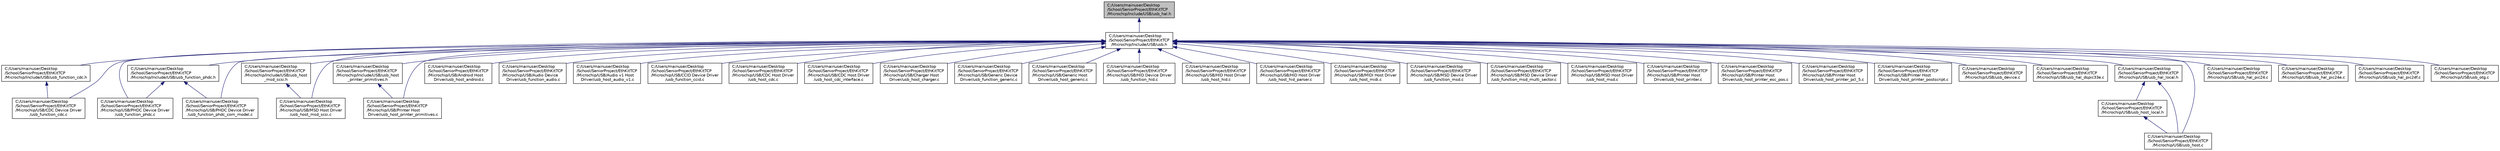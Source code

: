 digraph "C:/Users/mainuser/Desktop/School/SeniorProject/EthKitTCP/Microchip/Include/USB/usb_hal.h"
{
  edge [fontname="Helvetica",fontsize="10",labelfontname="Helvetica",labelfontsize="10"];
  node [fontname="Helvetica",fontsize="10",shape=record];
  Node1 [label="C:/Users/mainuser/Desktop\l/School/SeniorProject/EthKitTCP\l/Microchip/Include/USB/usb_hal.h",height=0.2,width=0.4,color="black", fillcolor="grey75", style="filled", fontcolor="black"];
  Node1 -> Node2 [dir="back",color="midnightblue",fontsize="10",style="solid"];
  Node2 [label="C:/Users/mainuser/Desktop\l/School/SeniorProject/EthKitTCP\l/Microchip/Include/USB/usb.h",height=0.2,width=0.4,color="black", fillcolor="white", style="filled",URL="$usb_8h.html"];
  Node2 -> Node3 [dir="back",color="midnightblue",fontsize="10",style="solid"];
  Node3 [label="C:/Users/mainuser/Desktop\l/School/SeniorProject/EthKitTCP\l/Microchip/Include/USB/usb_function_cdc.h",height=0.2,width=0.4,color="black", fillcolor="white", style="filled",URL="$usb__function__cdc_8h.html"];
  Node3 -> Node4 [dir="back",color="midnightblue",fontsize="10",style="solid"];
  Node4 [label="C:/Users/mainuser/Desktop\l/School/SeniorProject/EthKitTCP\l/Microchip/USB/CDC Device Driver\l/usb_function_cdc.c",height=0.2,width=0.4,color="black", fillcolor="white", style="filled",URL="$usb__function__cdc_8c.html"];
  Node2 -> Node5 [dir="back",color="midnightblue",fontsize="10",style="solid"];
  Node5 [label="C:/Users/mainuser/Desktop\l/School/SeniorProject/EthKitTCP\l/Microchip/Include/USB/usb_function_phdc.h",height=0.2,width=0.4,color="black", fillcolor="white", style="filled",URL="$usb__function__phdc_8h.html"];
  Node5 -> Node6 [dir="back",color="midnightblue",fontsize="10",style="solid"];
  Node6 [label="C:/Users/mainuser/Desktop\l/School/SeniorProject/EthKitTCP\l/Microchip/USB/PHDC Device Driver\l/usb_function_phdc.c",height=0.2,width=0.4,color="black", fillcolor="white", style="filled",URL="$usb__function__phdc_8c.html"];
  Node5 -> Node7 [dir="back",color="midnightblue",fontsize="10",style="solid"];
  Node7 [label="C:/Users/mainuser/Desktop\l/School/SeniorProject/EthKitTCP\l/Microchip/USB/PHDC Device Driver\l/usb_function_phdc_com_model.c",height=0.2,width=0.4,color="black", fillcolor="white", style="filled",URL="$usb__function__phdc__com__model_8c.html"];
  Node2 -> Node8 [dir="back",color="midnightblue",fontsize="10",style="solid"];
  Node8 [label="C:/Users/mainuser/Desktop\l/School/SeniorProject/EthKitTCP\l/Microchip/Include/USB/usb_host\l_msd_scsi.h",height=0.2,width=0.4,color="black", fillcolor="white", style="filled",URL="$usb__host__msd__scsi_8h.html"];
  Node8 -> Node9 [dir="back",color="midnightblue",fontsize="10",style="solid"];
  Node9 [label="C:/Users/mainuser/Desktop\l/School/SeniorProject/EthKitTCP\l/Microchip/USB/MSD Host Driver\l/usb_host_msd_scsi.c",height=0.2,width=0.4,color="black", fillcolor="white", style="filled",URL="$usb__host__msd__scsi_8c.html"];
  Node2 -> Node10 [dir="back",color="midnightblue",fontsize="10",style="solid"];
  Node10 [label="C:/Users/mainuser/Desktop\l/School/SeniorProject/EthKitTCP\l/Microchip/Include/USB/usb_host\l_printer_primitives.h",height=0.2,width=0.4,color="black", fillcolor="white", style="filled",URL="$usb__host__printer__primitives_8h.html"];
  Node10 -> Node11 [dir="back",color="midnightblue",fontsize="10",style="solid"];
  Node11 [label="C:/Users/mainuser/Desktop\l/School/SeniorProject/EthKitTCP\l/Microchip/USB/Printer Host\l Driver/usb_host_printer_primitives.c",height=0.2,width=0.4,color="black", fillcolor="white", style="filled",URL="$usb__host__printer__primitives_8c.html"];
  Node2 -> Node12 [dir="back",color="midnightblue",fontsize="10",style="solid"];
  Node12 [label="C:/Users/mainuser/Desktop\l/School/SeniorProject/EthKitTCP\l/Microchip/USB/Android Host\l Driver/usb_host_android.c",height=0.2,width=0.4,color="black", fillcolor="white", style="filled",URL="$usb__host__android_8c.html"];
  Node2 -> Node13 [dir="back",color="midnightblue",fontsize="10",style="solid"];
  Node13 [label="C:/Users/mainuser/Desktop\l/School/SeniorProject/EthKitTCP\l/Microchip/USB/Audio Device\l Driver/usb_function_audio.c",height=0.2,width=0.4,color="black", fillcolor="white", style="filled",URL="$usb__function__audio_8c.html"];
  Node2 -> Node14 [dir="back",color="midnightblue",fontsize="10",style="solid"];
  Node14 [label="C:/Users/mainuser/Desktop\l/School/SeniorProject/EthKitTCP\l/Microchip/USB/Audio v1 Host\l Driver/usb_host_audio_v1.c",height=0.2,width=0.4,color="black", fillcolor="white", style="filled",URL="$usb__host__audio__v1_8c.html"];
  Node2 -> Node15 [dir="back",color="midnightblue",fontsize="10",style="solid"];
  Node15 [label="C:/Users/mainuser/Desktop\l/School/SeniorProject/EthKitTCP\l/Microchip/USB/CCID Device Driver\l/usb_function_ccid.c",height=0.2,width=0.4,color="black", fillcolor="white", style="filled",URL="$usb__function__ccid_8c.html"];
  Node2 -> Node4 [dir="back",color="midnightblue",fontsize="10",style="solid"];
  Node2 -> Node16 [dir="back",color="midnightblue",fontsize="10",style="solid"];
  Node16 [label="C:/Users/mainuser/Desktop\l/School/SeniorProject/EthKitTCP\l/Microchip/USB/CDC Host Driver\l/usb_host_cdc.c",height=0.2,width=0.4,color="black", fillcolor="white", style="filled",URL="$usb__host__cdc_8c.html"];
  Node2 -> Node17 [dir="back",color="midnightblue",fontsize="10",style="solid"];
  Node17 [label="C:/Users/mainuser/Desktop\l/School/SeniorProject/EthKitTCP\l/Microchip/USB/CDC Host Driver\l/usb_host_cdc_interface.c",height=0.2,width=0.4,color="black", fillcolor="white", style="filled",URL="$usb__host__cdc__interface_8c.html"];
  Node2 -> Node18 [dir="back",color="midnightblue",fontsize="10",style="solid"];
  Node18 [label="C:/Users/mainuser/Desktop\l/School/SeniorProject/EthKitTCP\l/Microchip/USB/Charger Host\l Driver/usb_host_charger.c",height=0.2,width=0.4,color="black", fillcolor="white", style="filled",URL="$usb__host__charger_8c.html"];
  Node2 -> Node19 [dir="back",color="midnightblue",fontsize="10",style="solid"];
  Node19 [label="C:/Users/mainuser/Desktop\l/School/SeniorProject/EthKitTCP\l/Microchip/USB/Generic Device\l Driver/usb_function_generic.c",height=0.2,width=0.4,color="black", fillcolor="white", style="filled",URL="$usb__function__generic_8c.html"];
  Node2 -> Node20 [dir="back",color="midnightblue",fontsize="10",style="solid"];
  Node20 [label="C:/Users/mainuser/Desktop\l/School/SeniorProject/EthKitTCP\l/Microchip/USB/Generic Host\l Driver/usb_host_generic.c",height=0.2,width=0.4,color="black", fillcolor="white", style="filled",URL="$usb__host__generic_8c.html"];
  Node2 -> Node21 [dir="back",color="midnightblue",fontsize="10",style="solid"];
  Node21 [label="C:/Users/mainuser/Desktop\l/School/SeniorProject/EthKitTCP\l/Microchip/USB/HID Device Driver\l/usb_function_hid.c",height=0.2,width=0.4,color="black", fillcolor="white", style="filled",URL="$usb__function__hid_8c.html"];
  Node2 -> Node22 [dir="back",color="midnightblue",fontsize="10",style="solid"];
  Node22 [label="C:/Users/mainuser/Desktop\l/School/SeniorProject/EthKitTCP\l/Microchip/USB/HID Host Driver\l/usb_host_hid.c",height=0.2,width=0.4,color="black", fillcolor="white", style="filled",URL="$usb__host__hid_8c.html"];
  Node2 -> Node23 [dir="back",color="midnightblue",fontsize="10",style="solid"];
  Node23 [label="C:/Users/mainuser/Desktop\l/School/SeniorProject/EthKitTCP\l/Microchip/USB/HID Host Driver\l/usb_host_hid_parser.c",height=0.2,width=0.4,color="black", fillcolor="white", style="filled",URL="$usb__host__hid__parser_8c.html"];
  Node2 -> Node24 [dir="back",color="midnightblue",fontsize="10",style="solid"];
  Node24 [label="C:/Users/mainuser/Desktop\l/School/SeniorProject/EthKitTCP\l/Microchip/USB/MIDI Host Driver\l/usb_host_midi.c",height=0.2,width=0.4,color="black", fillcolor="white", style="filled",URL="$usb__host__midi_8c.html"];
  Node2 -> Node25 [dir="back",color="midnightblue",fontsize="10",style="solid"];
  Node25 [label="C:/Users/mainuser/Desktop\l/School/SeniorProject/EthKitTCP\l/Microchip/USB/MSD Device Driver\l/usb_function_msd.c",height=0.2,width=0.4,color="black", fillcolor="white", style="filled",URL="$usb__function__msd_8c.html"];
  Node2 -> Node26 [dir="back",color="midnightblue",fontsize="10",style="solid"];
  Node26 [label="C:/Users/mainuser/Desktop\l/School/SeniorProject/EthKitTCP\l/Microchip/USB/MSD Device Driver\l/usb_function_msd_multi_sector.c",height=0.2,width=0.4,color="black", fillcolor="white", style="filled",URL="$usb__function__msd__multi__sector_8c.html"];
  Node2 -> Node27 [dir="back",color="midnightblue",fontsize="10",style="solid"];
  Node27 [label="C:/Users/mainuser/Desktop\l/School/SeniorProject/EthKitTCP\l/Microchip/USB/MSD Host Driver\l/usb_host_msd.c",height=0.2,width=0.4,color="black", fillcolor="white", style="filled",URL="$usb__host__msd_8c.html"];
  Node2 -> Node9 [dir="back",color="midnightblue",fontsize="10",style="solid"];
  Node2 -> Node6 [dir="back",color="midnightblue",fontsize="10",style="solid"];
  Node2 -> Node7 [dir="back",color="midnightblue",fontsize="10",style="solid"];
  Node2 -> Node28 [dir="back",color="midnightblue",fontsize="10",style="solid"];
  Node28 [label="C:/Users/mainuser/Desktop\l/School/SeniorProject/EthKitTCP\l/Microchip/USB/Printer Host\l Driver/usb_host_printer.c",height=0.2,width=0.4,color="black", fillcolor="white", style="filled",URL="$usb__host__printer_8c.html"];
  Node2 -> Node29 [dir="back",color="midnightblue",fontsize="10",style="solid"];
  Node29 [label="C:/Users/mainuser/Desktop\l/School/SeniorProject/EthKitTCP\l/Microchip/USB/Printer Host\l Driver/usb_host_printer_esc_pos.c",height=0.2,width=0.4,color="black", fillcolor="white", style="filled",URL="$usb__host__printer__esc__pos_8c.html"];
  Node2 -> Node30 [dir="back",color="midnightblue",fontsize="10",style="solid"];
  Node30 [label="C:/Users/mainuser/Desktop\l/School/SeniorProject/EthKitTCP\l/Microchip/USB/Printer Host\l Driver/usb_host_printer_pcl_5.c",height=0.2,width=0.4,color="black", fillcolor="white", style="filled",URL="$usb__host__printer__pcl__5_8c.html"];
  Node2 -> Node31 [dir="back",color="midnightblue",fontsize="10",style="solid"];
  Node31 [label="C:/Users/mainuser/Desktop\l/School/SeniorProject/EthKitTCP\l/Microchip/USB/Printer Host\l Driver/usb_host_printer_postscript.c",height=0.2,width=0.4,color="black", fillcolor="white", style="filled",URL="$usb__host__printer__postscript_8c.html"];
  Node2 -> Node11 [dir="back",color="midnightblue",fontsize="10",style="solid"];
  Node2 -> Node32 [dir="back",color="midnightblue",fontsize="10",style="solid"];
  Node32 [label="C:/Users/mainuser/Desktop\l/School/SeniorProject/EthKitTCP\l/Microchip/USB/usb_device.c",height=0.2,width=0.4,color="black", fillcolor="white", style="filled",URL="$usb__device_8c.html"];
  Node2 -> Node33 [dir="back",color="midnightblue",fontsize="10",style="solid"];
  Node33 [label="C:/Users/mainuser/Desktop\l/School/SeniorProject/EthKitTCP\l/Microchip/USB/usb_hal_dspic33e.c",height=0.2,width=0.4,color="black", fillcolor="white", style="filled",URL="$usb__hal__dspic33e_8c.html"];
  Node2 -> Node34 [dir="back",color="midnightblue",fontsize="10",style="solid"];
  Node34 [label="C:/Users/mainuser/Desktop\l/School/SeniorProject/EthKitTCP\l/Microchip/USB/usb_hal_local.h",height=0.2,width=0.4,color="black", fillcolor="white", style="filled",URL="$usb__hal__local_8h.html"];
  Node34 -> Node35 [dir="back",color="midnightblue",fontsize="10",style="solid"];
  Node35 [label="C:/Users/mainuser/Desktop\l/School/SeniorProject/EthKitTCP\l/Microchip/USB/usb_host_local.h",height=0.2,width=0.4,color="black", fillcolor="white", style="filled",URL="$usb__host__local_8h.html"];
  Node35 -> Node36 [dir="back",color="midnightblue",fontsize="10",style="solid"];
  Node36 [label="C:/Users/mainuser/Desktop\l/School/SeniorProject/EthKitTCP\l/Microchip/USB/usb_host.c",height=0.2,width=0.4,color="black", fillcolor="white", style="filled",URL="$usb__host_8c.html"];
  Node34 -> Node36 [dir="back",color="midnightblue",fontsize="10",style="solid"];
  Node2 -> Node37 [dir="back",color="midnightblue",fontsize="10",style="solid"];
  Node37 [label="C:/Users/mainuser/Desktop\l/School/SeniorProject/EthKitTCP\l/Microchip/USB/usb_hal_pic24.c",height=0.2,width=0.4,color="black", fillcolor="white", style="filled",URL="$usb__hal__pic24_8c.html"];
  Node2 -> Node38 [dir="back",color="midnightblue",fontsize="10",style="solid"];
  Node38 [label="C:/Users/mainuser/Desktop\l/School/SeniorProject/EthKitTCP\l/Microchip/USB/usb_hal_pic24e.c",height=0.2,width=0.4,color="black", fillcolor="white", style="filled",URL="$usb__hal__pic24e_8c.html"];
  Node2 -> Node39 [dir="back",color="midnightblue",fontsize="10",style="solid"];
  Node39 [label="C:/Users/mainuser/Desktop\l/School/SeniorProject/EthKitTCP\l/Microchip/USB/usb_hal_pic24f.c",height=0.2,width=0.4,color="black", fillcolor="white", style="filled",URL="$usb__hal__pic24f_8c.html"];
  Node2 -> Node36 [dir="back",color="midnightblue",fontsize="10",style="solid"];
  Node2 -> Node40 [dir="back",color="midnightblue",fontsize="10",style="solid"];
  Node40 [label="C:/Users/mainuser/Desktop\l/School/SeniorProject/EthKitTCP\l/Microchip/USB/usb_otg.c",height=0.2,width=0.4,color="black", fillcolor="white", style="filled",URL="$usb__otg_8c.html"];
}
